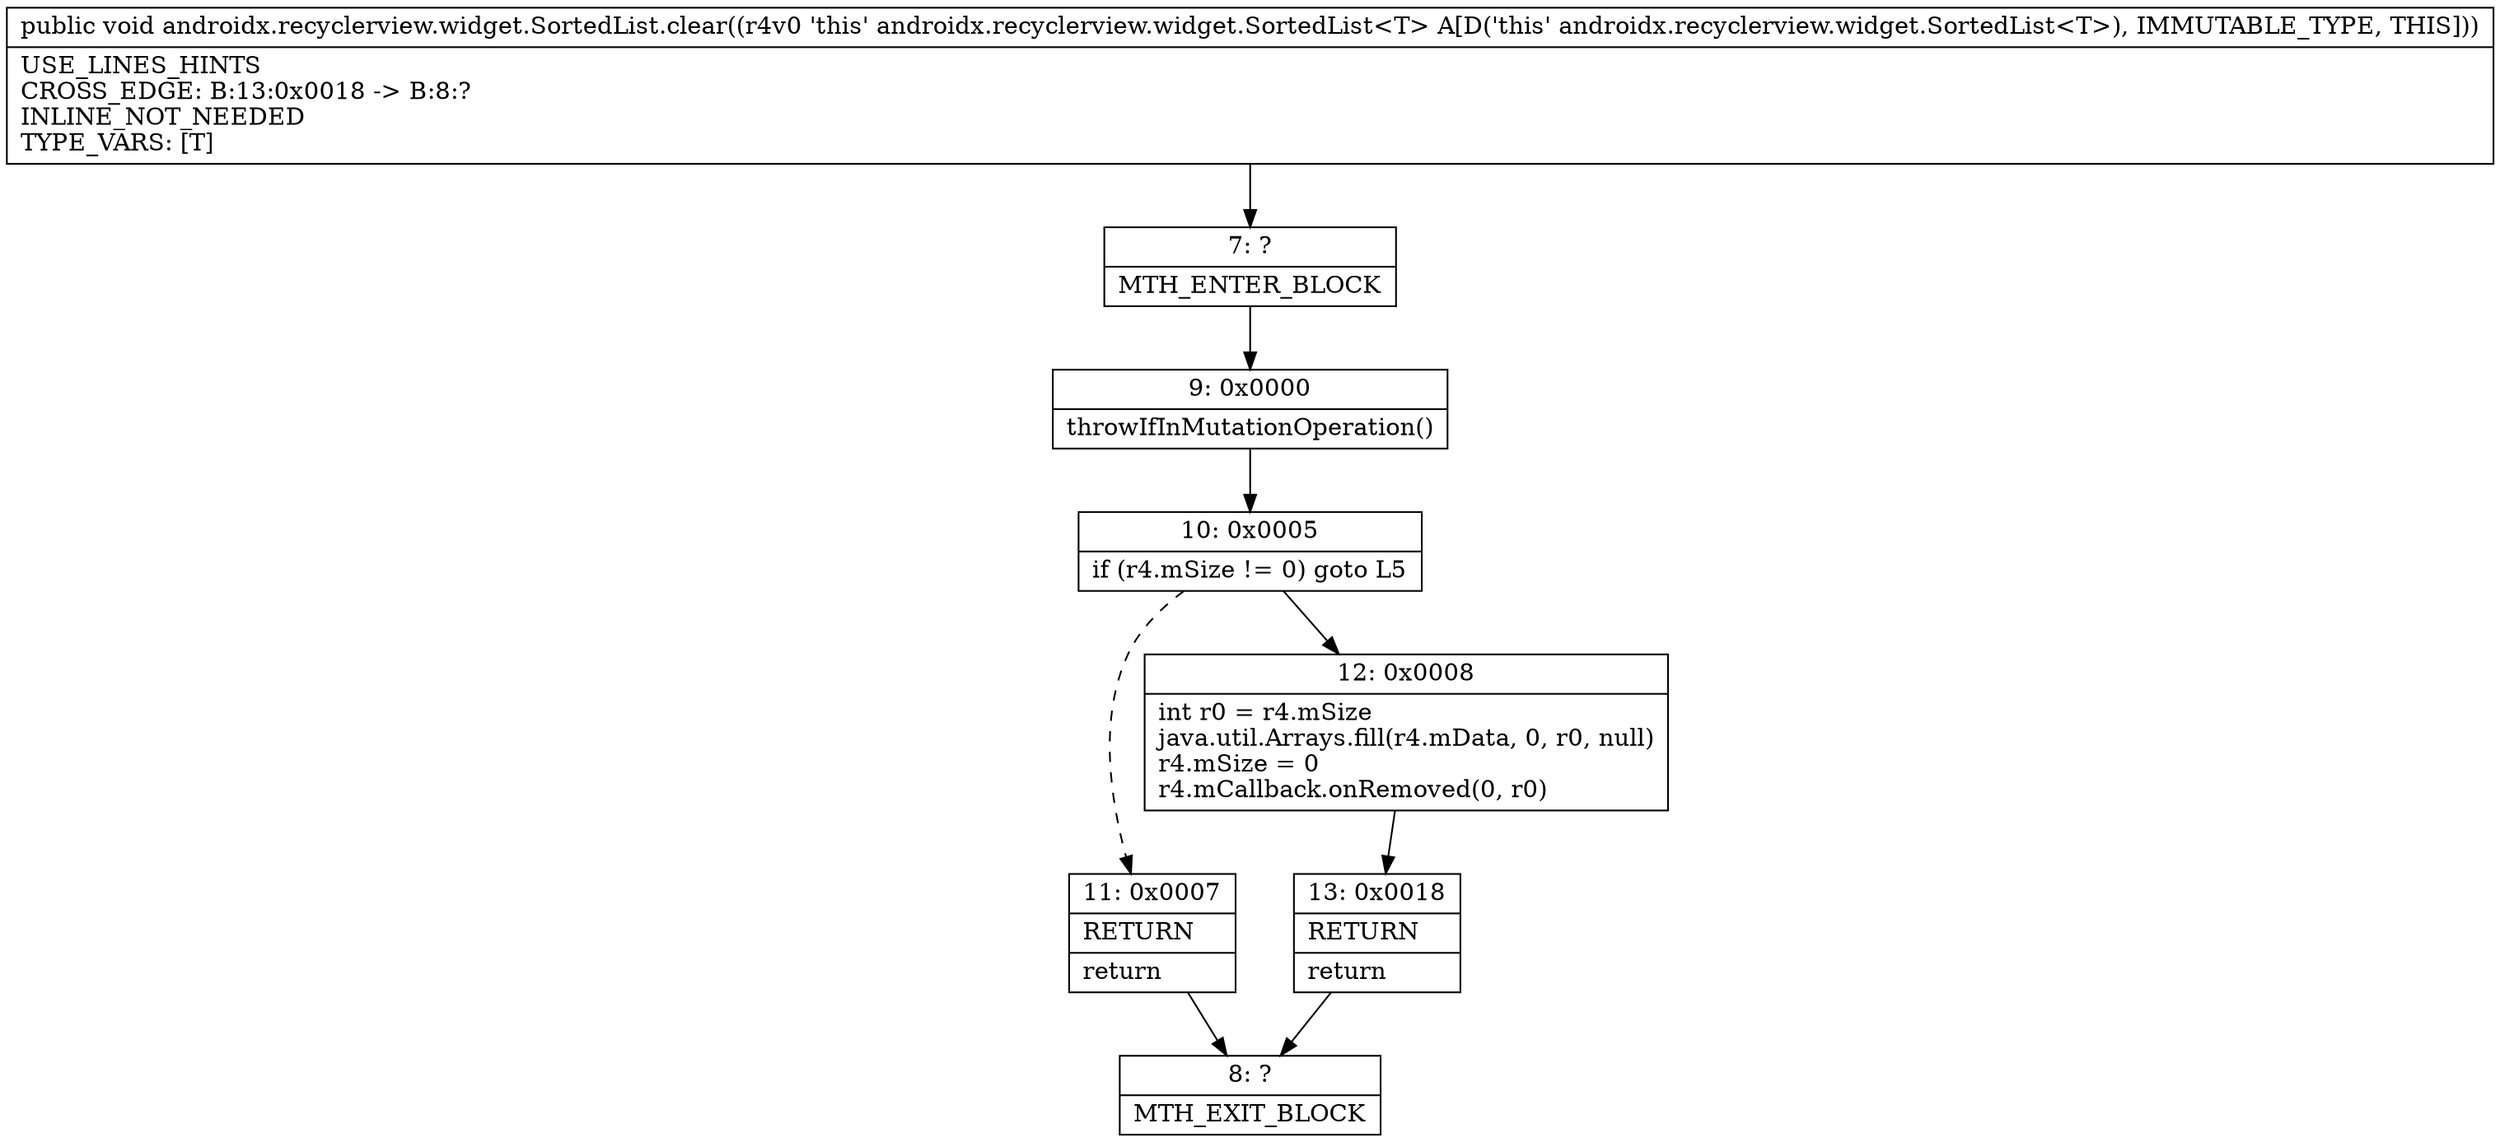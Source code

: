 digraph "CFG forandroidx.recyclerview.widget.SortedList.clear()V" {
Node_7 [shape=record,label="{7\:\ ?|MTH_ENTER_BLOCK\l}"];
Node_9 [shape=record,label="{9\:\ 0x0000|throwIfInMutationOperation()\l}"];
Node_10 [shape=record,label="{10\:\ 0x0005|if (r4.mSize != 0) goto L5\l}"];
Node_11 [shape=record,label="{11\:\ 0x0007|RETURN\l|return\l}"];
Node_8 [shape=record,label="{8\:\ ?|MTH_EXIT_BLOCK\l}"];
Node_12 [shape=record,label="{12\:\ 0x0008|int r0 = r4.mSize\ljava.util.Arrays.fill(r4.mData, 0, r0, null)\lr4.mSize = 0\lr4.mCallback.onRemoved(0, r0)\l}"];
Node_13 [shape=record,label="{13\:\ 0x0018|RETURN\l|return\l}"];
MethodNode[shape=record,label="{public void androidx.recyclerview.widget.SortedList.clear((r4v0 'this' androidx.recyclerview.widget.SortedList\<T\> A[D('this' androidx.recyclerview.widget.SortedList\<T\>), IMMUTABLE_TYPE, THIS]))  | USE_LINES_HINTS\lCROSS_EDGE: B:13:0x0018 \-\> B:8:?\lINLINE_NOT_NEEDED\lTYPE_VARS: [T]\l}"];
MethodNode -> Node_7;Node_7 -> Node_9;
Node_9 -> Node_10;
Node_10 -> Node_11[style=dashed];
Node_10 -> Node_12;
Node_11 -> Node_8;
Node_12 -> Node_13;
Node_13 -> Node_8;
}

